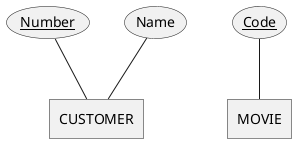 @startchen

entity CUSTOMER {
  Number <<key>>
  Name
}

entity MOVIE {
  Code <<key>>
}



@endchen